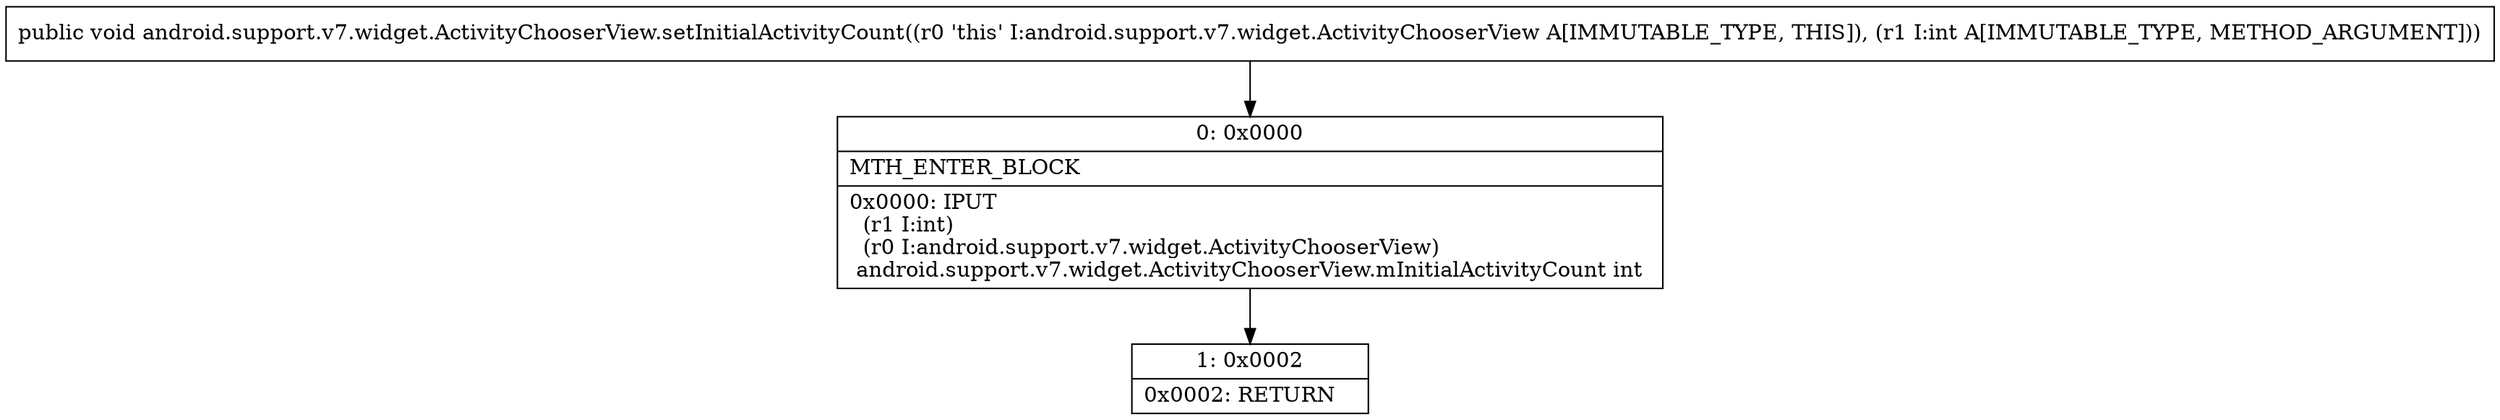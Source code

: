 digraph "CFG forandroid.support.v7.widget.ActivityChooserView.setInitialActivityCount(I)V" {
Node_0 [shape=record,label="{0\:\ 0x0000|MTH_ENTER_BLOCK\l|0x0000: IPUT  \l  (r1 I:int)\l  (r0 I:android.support.v7.widget.ActivityChooserView)\l android.support.v7.widget.ActivityChooserView.mInitialActivityCount int \l}"];
Node_1 [shape=record,label="{1\:\ 0x0002|0x0002: RETURN   \l}"];
MethodNode[shape=record,label="{public void android.support.v7.widget.ActivityChooserView.setInitialActivityCount((r0 'this' I:android.support.v7.widget.ActivityChooserView A[IMMUTABLE_TYPE, THIS]), (r1 I:int A[IMMUTABLE_TYPE, METHOD_ARGUMENT])) }"];
MethodNode -> Node_0;
Node_0 -> Node_1;
}

